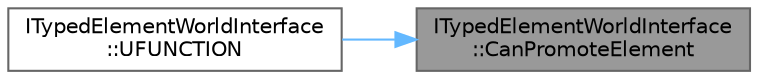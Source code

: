 digraph "ITypedElementWorldInterface::CanPromoteElement"
{
 // INTERACTIVE_SVG=YES
 // LATEX_PDF_SIZE
  bgcolor="transparent";
  edge [fontname=Helvetica,fontsize=10,labelfontname=Helvetica,labelfontsize=10];
  node [fontname=Helvetica,fontsize=10,shape=box,height=0.2,width=0.4];
  rankdir="RL";
  Node1 [id="Node000001",label="ITypedElementWorldInterface\l::CanPromoteElement",height=0.2,width=0.4,color="gray40", fillcolor="grey60", style="filled", fontcolor="black",tooltip="Can the element be promoted Generally available when the element is lighter representation of another..."];
  Node1 -> Node2 [id="edge1_Node000001_Node000002",dir="back",color="steelblue1",style="solid",tooltip=" "];
  Node2 [id="Node000002",label="ITypedElementWorldInterface\l::UFUNCTION",height=0.2,width=0.4,color="grey40", fillcolor="white", style="filled",URL="$dd/dac/classITypedElementWorldInterface.html#ab00714745b1a4bd1a75e56a1c96f7917",tooltip="Can the element be promoted Generally available when the element is a lighter representation of anoth..."];
}
